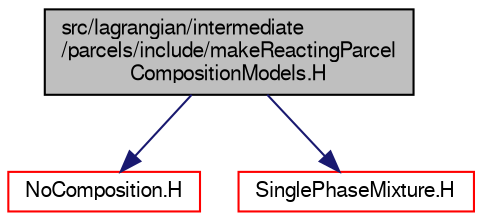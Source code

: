 digraph "src/lagrangian/intermediate/parcels/include/makeReactingParcelCompositionModels.H"
{
  bgcolor="transparent";
  edge [fontname="FreeSans",fontsize="10",labelfontname="FreeSans",labelfontsize="10"];
  node [fontname="FreeSans",fontsize="10",shape=record];
  Node0 [label="src/lagrangian/intermediate\l/parcels/include/makeReactingParcel\lCompositionModels.H",height=0.2,width=0.4,color="black", fillcolor="grey75", style="filled", fontcolor="black"];
  Node0 -> Node1 [color="midnightblue",fontsize="10",style="solid",fontname="FreeSans"];
  Node1 [label="NoComposition.H",height=0.2,width=0.4,color="red",URL="$a06176.html"];
  Node0 -> Node323 [color="midnightblue",fontsize="10",style="solid",fontname="FreeSans"];
  Node323 [label="SinglePhaseMixture.H",height=0.2,width=0.4,color="red",URL="$a06188.html"];
}
